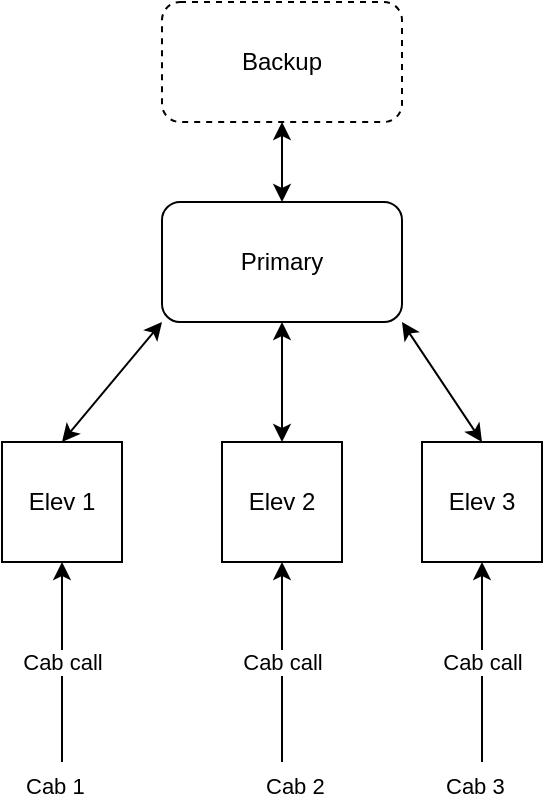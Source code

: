 <mxfile version="26.0.7">
  <diagram name="Page-1" id="H2SFcCblmh-WjtlaeY6T">
    <mxGraphModel dx="954" dy="639" grid="1" gridSize="10" guides="1" tooltips="1" connect="1" arrows="1" fold="1" page="1" pageScale="1" pageWidth="827" pageHeight="1169" math="0" shadow="0">
      <root>
        <mxCell id="0" />
        <mxCell id="1" parent="0" />
        <mxCell id="n9CwjlXL2JUN8jAcMgGY-1" value="Backup" style="rounded=1;whiteSpace=wrap;html=1;dashed=1;" vertex="1" parent="1">
          <mxGeometry x="340" y="100" width="120" height="60" as="geometry" />
        </mxCell>
        <mxCell id="n9CwjlXL2JUN8jAcMgGY-2" value="Primary" style="rounded=1;whiteSpace=wrap;html=1;" vertex="1" parent="1">
          <mxGeometry x="340" y="200" width="120" height="60" as="geometry" />
        </mxCell>
        <mxCell id="n9CwjlXL2JUN8jAcMgGY-3" value="Elev 2" style="whiteSpace=wrap;html=1;aspect=fixed;" vertex="1" parent="1">
          <mxGeometry x="370" y="320" width="60" height="60" as="geometry" />
        </mxCell>
        <mxCell id="n9CwjlXL2JUN8jAcMgGY-4" value="Elev 1" style="whiteSpace=wrap;html=1;aspect=fixed;" vertex="1" parent="1">
          <mxGeometry x="260" y="320" width="60" height="60" as="geometry" />
        </mxCell>
        <mxCell id="n9CwjlXL2JUN8jAcMgGY-5" value="Elev 3" style="whiteSpace=wrap;html=1;aspect=fixed;" vertex="1" parent="1">
          <mxGeometry x="470" y="320" width="60" height="60" as="geometry" />
        </mxCell>
        <mxCell id="n9CwjlXL2JUN8jAcMgGY-6" value="" style="endArrow=classic;startArrow=classic;html=1;rounded=0;exitX=0.5;exitY=0;exitDx=0;exitDy=0;entryX=0;entryY=1;entryDx=0;entryDy=0;" edge="1" parent="1" source="n9CwjlXL2JUN8jAcMgGY-4" target="n9CwjlXL2JUN8jAcMgGY-2">
          <mxGeometry width="50" height="50" relative="1" as="geometry">
            <mxPoint x="390" y="360" as="sourcePoint" />
            <mxPoint x="440" y="310" as="targetPoint" />
          </mxGeometry>
        </mxCell>
        <mxCell id="n9CwjlXL2JUN8jAcMgGY-7" value="" style="endArrow=classic;startArrow=classic;html=1;rounded=0;exitX=0.5;exitY=0;exitDx=0;exitDy=0;entryX=0.5;entryY=1;entryDx=0;entryDy=0;" edge="1" parent="1" source="n9CwjlXL2JUN8jAcMgGY-3" target="n9CwjlXL2JUN8jAcMgGY-2">
          <mxGeometry width="50" height="50" relative="1" as="geometry">
            <mxPoint x="390" y="360" as="sourcePoint" />
            <mxPoint x="440" y="310" as="targetPoint" />
          </mxGeometry>
        </mxCell>
        <mxCell id="n9CwjlXL2JUN8jAcMgGY-8" value="" style="endArrow=classic;startArrow=classic;html=1;rounded=0;entryX=0.5;entryY=0;entryDx=0;entryDy=0;exitX=1;exitY=1;exitDx=0;exitDy=0;" edge="1" parent="1" source="n9CwjlXL2JUN8jAcMgGY-2" target="n9CwjlXL2JUN8jAcMgGY-5">
          <mxGeometry width="50" height="50" relative="1" as="geometry">
            <mxPoint x="390" y="360" as="sourcePoint" />
            <mxPoint x="440" y="310" as="targetPoint" />
          </mxGeometry>
        </mxCell>
        <mxCell id="n9CwjlXL2JUN8jAcMgGY-9" value="" style="endArrow=classic;startArrow=classic;html=1;rounded=0;entryX=0.5;entryY=0;entryDx=0;entryDy=0;exitX=0.5;exitY=1;exitDx=0;exitDy=0;" edge="1" parent="1" source="n9CwjlXL2JUN8jAcMgGY-1" target="n9CwjlXL2JUN8jAcMgGY-2">
          <mxGeometry width="50" height="50" relative="1" as="geometry">
            <mxPoint x="390" y="320" as="sourcePoint" />
            <mxPoint x="440" y="270" as="targetPoint" />
          </mxGeometry>
        </mxCell>
        <mxCell id="n9CwjlXL2JUN8jAcMgGY-10" value="" style="endArrow=classic;html=1;rounded=0;entryX=0.5;entryY=1;entryDx=0;entryDy=0;" edge="1" parent="1" target="n9CwjlXL2JUN8jAcMgGY-4">
          <mxGeometry relative="1" as="geometry">
            <mxPoint x="290" y="480" as="sourcePoint" />
            <mxPoint x="430" y="450" as="targetPoint" />
          </mxGeometry>
        </mxCell>
        <mxCell id="n9CwjlXL2JUN8jAcMgGY-11" value="Cab call" style="edgeLabel;resizable=0;html=1;;align=center;verticalAlign=middle;" connectable="0" vertex="1" parent="n9CwjlXL2JUN8jAcMgGY-10">
          <mxGeometry relative="1" as="geometry" />
        </mxCell>
        <mxCell id="n9CwjlXL2JUN8jAcMgGY-12" value="Cab 1" style="edgeLabel;resizable=0;html=1;;align=left;verticalAlign=bottom;" connectable="0" vertex="1" parent="n9CwjlXL2JUN8jAcMgGY-10">
          <mxGeometry x="-1" relative="1" as="geometry">
            <mxPoint x="-20" y="20" as="offset" />
          </mxGeometry>
        </mxCell>
        <mxCell id="n9CwjlXL2JUN8jAcMgGY-17" value="" style="endArrow=classic;html=1;rounded=0;entryX=0.5;entryY=1;entryDx=0;entryDy=0;" edge="1" parent="1" target="n9CwjlXL2JUN8jAcMgGY-3">
          <mxGeometry relative="1" as="geometry">
            <mxPoint x="400" y="480" as="sourcePoint" />
            <mxPoint x="490" y="300" as="targetPoint" />
          </mxGeometry>
        </mxCell>
        <mxCell id="n9CwjlXL2JUN8jAcMgGY-18" value="Cab call" style="edgeLabel;resizable=0;html=1;;align=center;verticalAlign=middle;" connectable="0" vertex="1" parent="n9CwjlXL2JUN8jAcMgGY-17">
          <mxGeometry relative="1" as="geometry" />
        </mxCell>
        <mxCell id="n9CwjlXL2JUN8jAcMgGY-19" value="Cab 2" style="edgeLabel;resizable=0;html=1;;align=left;verticalAlign=bottom;" connectable="0" vertex="1" parent="n9CwjlXL2JUN8jAcMgGY-17">
          <mxGeometry x="-1" relative="1" as="geometry">
            <mxPoint x="-10" y="20" as="offset" />
          </mxGeometry>
        </mxCell>
        <mxCell id="n9CwjlXL2JUN8jAcMgGY-21" value="" style="endArrow=classic;html=1;rounded=0;entryX=0.5;entryY=1;entryDx=0;entryDy=0;" edge="1" parent="1" target="n9CwjlXL2JUN8jAcMgGY-5">
          <mxGeometry relative="1" as="geometry">
            <mxPoint x="500" y="480" as="sourcePoint" />
            <mxPoint x="660" y="460" as="targetPoint" />
          </mxGeometry>
        </mxCell>
        <mxCell id="n9CwjlXL2JUN8jAcMgGY-22" value="Cab call" style="edgeLabel;resizable=0;html=1;;align=center;verticalAlign=middle;" connectable="0" vertex="1" parent="n9CwjlXL2JUN8jAcMgGY-21">
          <mxGeometry relative="1" as="geometry" />
        </mxCell>
        <mxCell id="n9CwjlXL2JUN8jAcMgGY-23" value="Cab 3" style="edgeLabel;resizable=0;html=1;;align=left;verticalAlign=bottom;" connectable="0" vertex="1" parent="n9CwjlXL2JUN8jAcMgGY-21">
          <mxGeometry x="-1" relative="1" as="geometry">
            <mxPoint x="-20" y="20" as="offset" />
          </mxGeometry>
        </mxCell>
      </root>
    </mxGraphModel>
  </diagram>
</mxfile>
